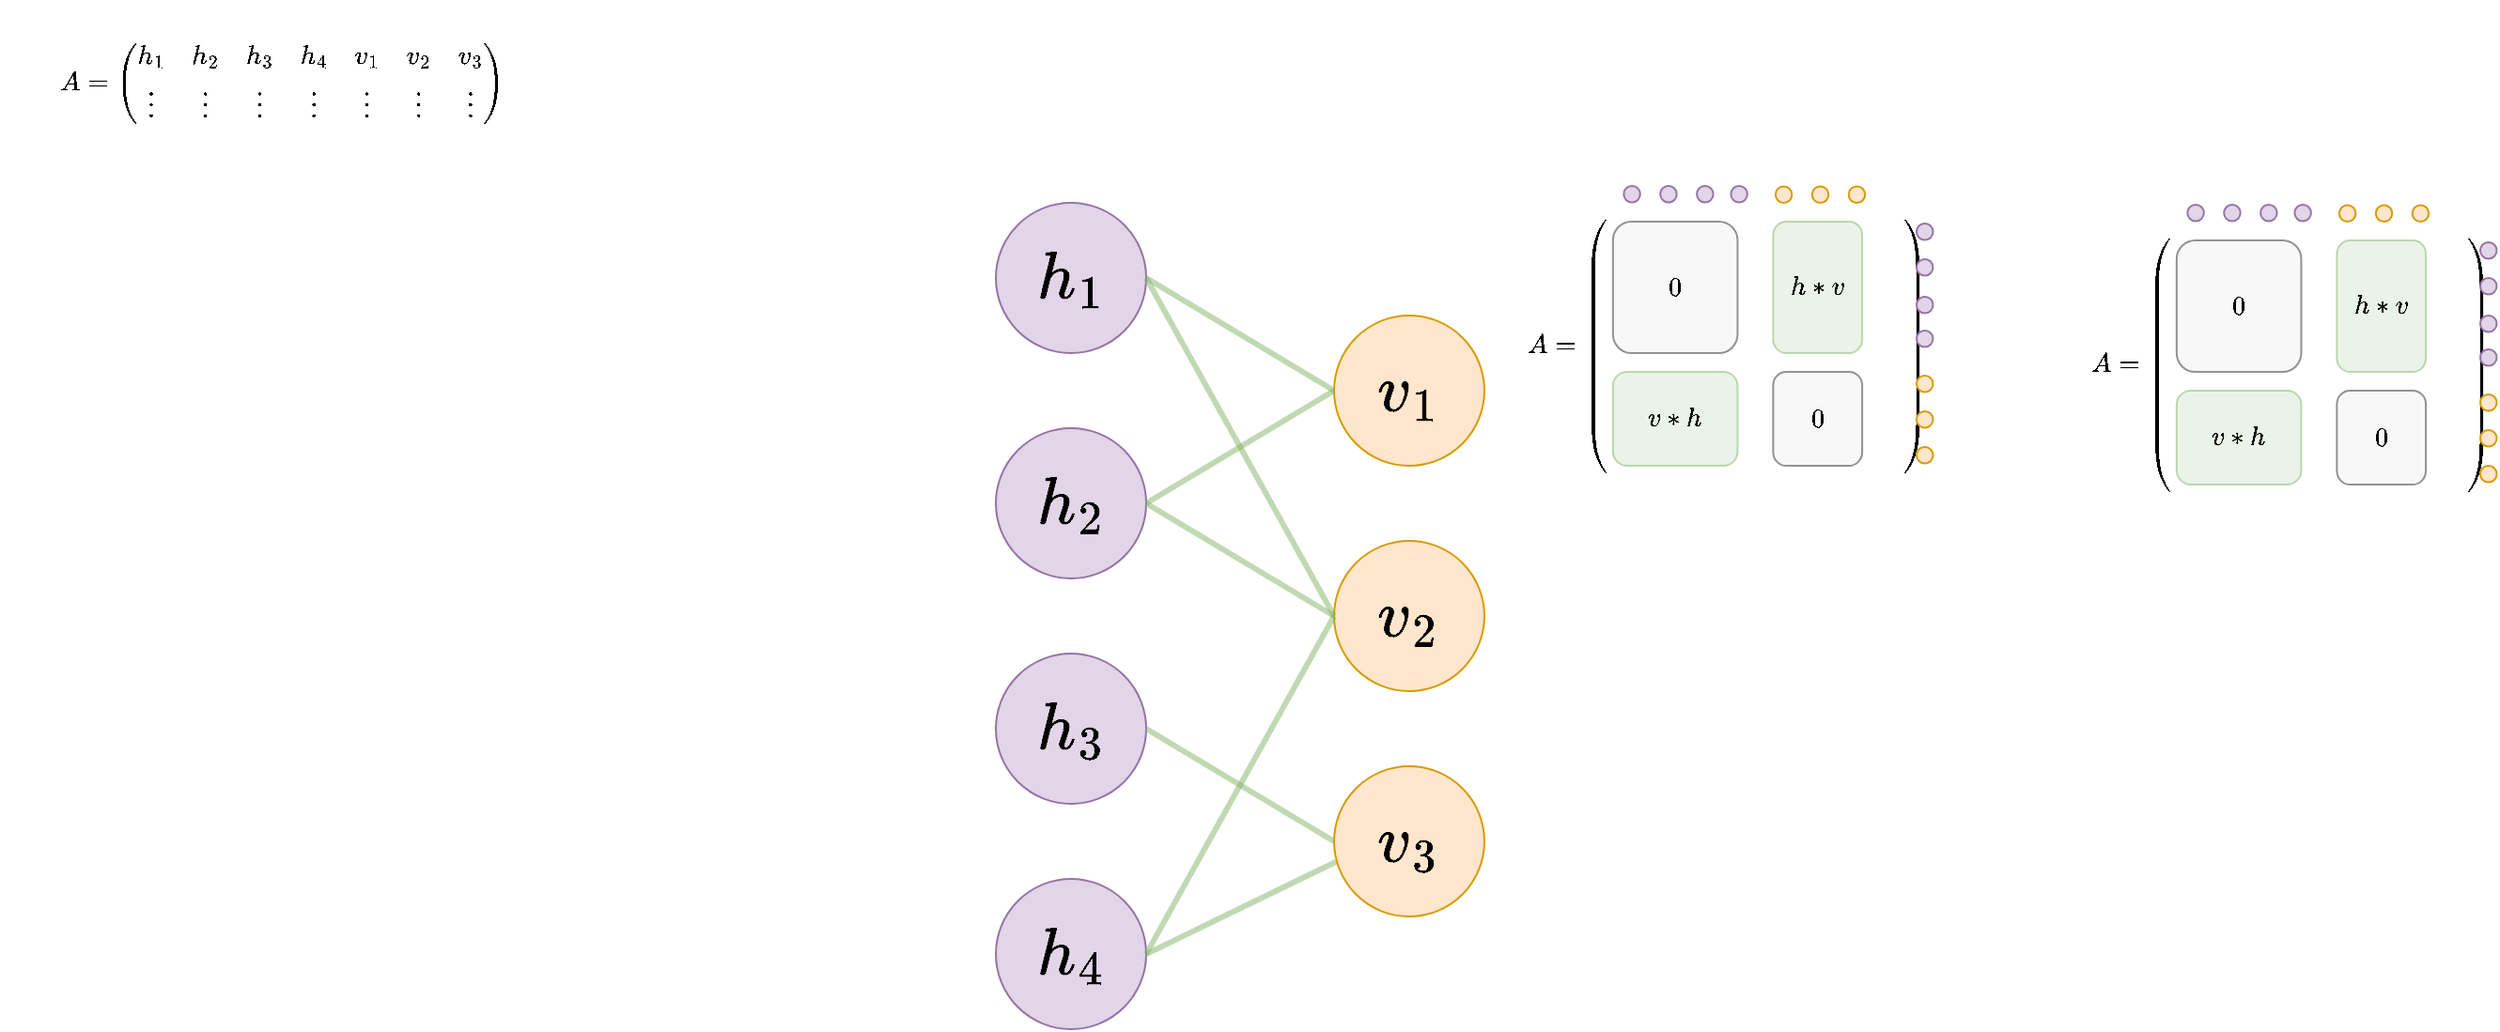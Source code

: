 <mxfile version="21.3.6">
  <diagram name="Page-1" id="SaiECR1aVyFzCrkEcASR">
    <mxGraphModel dx="1820" dy="601" grid="1" gridSize="10" guides="1" tooltips="1" connect="1" arrows="1" fold="1" page="1" pageScale="1" pageWidth="827" pageHeight="1169" math="1" shadow="0">
      <root>
        <mxCell id="0" />
        <mxCell id="1" parent="0" />
        <mxCell id="s-QliCvLDeloG9_EeZUe-4" value="" style="ellipse;whiteSpace=wrap;html=1;aspect=fixed;fillColor=#e1d5e7;strokeColor=#9673a6;" parent="1" vertex="1">
          <mxGeometry x="240" y="360" width="80" height="80" as="geometry" />
        </mxCell>
        <mxCell id="s-QliCvLDeloG9_EeZUe-6" value="" style="ellipse;whiteSpace=wrap;html=1;aspect=fixed;fillColor=#e1d5e7;strokeColor=#9673a6;" parent="1" vertex="1">
          <mxGeometry x="240" y="480" width="80" height="80" as="geometry" />
        </mxCell>
        <mxCell id="s-QliCvLDeloG9_EeZUe-7" value="" style="ellipse;whiteSpace=wrap;html=1;aspect=fixed;fillColor=#e1d5e7;strokeColor=#9673a6;" parent="1" vertex="1">
          <mxGeometry x="240" y="240" width="80" height="80" as="geometry" />
        </mxCell>
        <mxCell id="s-QliCvLDeloG9_EeZUe-8" value="" style="ellipse;whiteSpace=wrap;html=1;aspect=fixed;fillColor=#e1d5e7;strokeColor=#9673a6;" parent="1" vertex="1">
          <mxGeometry x="240" y="120" width="80" height="80" as="geometry" />
        </mxCell>
        <mxCell id="s-QliCvLDeloG9_EeZUe-9" value="" style="ellipse;whiteSpace=wrap;html=1;aspect=fixed;fillColor=#ffe6cc;strokeColor=#d79b00;" parent="1" vertex="1">
          <mxGeometry x="420" y="420" width="80" height="80" as="geometry" />
        </mxCell>
        <mxCell id="s-QliCvLDeloG9_EeZUe-11" value="" style="ellipse;whiteSpace=wrap;html=1;aspect=fixed;fillColor=#ffe6cc;strokeColor=#d79b00;" parent="1" vertex="1">
          <mxGeometry x="420" y="300" width="80" height="80" as="geometry" />
        </mxCell>
        <mxCell id="s-QliCvLDeloG9_EeZUe-12" value="" style="ellipse;whiteSpace=wrap;html=1;aspect=fixed;fillColor=#ffe6cc;strokeColor=#d79b00;" parent="1" vertex="1">
          <mxGeometry x="420" y="180" width="80" height="80" as="geometry" />
        </mxCell>
        <mxCell id="s-QliCvLDeloG9_EeZUe-14" value="" style="endArrow=none;html=1;rounded=0;exitX=1;exitY=0.5;exitDx=0;exitDy=0;entryX=0;entryY=0.5;entryDx=0;entryDy=0;fillColor=#d5e8d4;strokeColor=#82b366;endSize=6;strokeWidth=3;opacity=50;" parent="1" source="s-QliCvLDeloG9_EeZUe-8" target="s-QliCvLDeloG9_EeZUe-12" edge="1">
          <mxGeometry width="50" height="50" relative="1" as="geometry">
            <mxPoint x="610" y="430" as="sourcePoint" />
            <mxPoint x="420" y="230" as="targetPoint" />
          </mxGeometry>
        </mxCell>
        <mxCell id="s-QliCvLDeloG9_EeZUe-16" value="" style="endArrow=none;html=1;rounded=0;entryX=0;entryY=0.5;entryDx=0;entryDy=0;fillColor=#d5e8d4;strokeColor=#82b366;endSize=6;strokeWidth=3;opacity=50;" parent="1" target="s-QliCvLDeloG9_EeZUe-11" edge="1">
          <mxGeometry width="50" height="50" relative="1" as="geometry">
            <mxPoint x="320" y="160" as="sourcePoint" />
            <mxPoint x="414" y="260" as="targetPoint" />
          </mxGeometry>
        </mxCell>
        <mxCell id="s-QliCvLDeloG9_EeZUe-17" value="" style="endArrow=none;html=1;rounded=0;fillColor=#d5e8d4;strokeColor=#82b366;endSize=6;strokeWidth=3;exitX=1;exitY=0.5;exitDx=0;exitDy=0;entryX=0;entryY=0.5;entryDx=0;entryDy=0;opacity=50;" parent="1" source="s-QliCvLDeloG9_EeZUe-7" target="s-QliCvLDeloG9_EeZUe-11" edge="1">
          <mxGeometry width="50" height="50" relative="1" as="geometry">
            <mxPoint x="330" y="170" as="sourcePoint" />
            <mxPoint x="420" y="340" as="targetPoint" />
          </mxGeometry>
        </mxCell>
        <mxCell id="s-QliCvLDeloG9_EeZUe-18" value="" style="endArrow=none;html=1;rounded=0;exitX=1;exitY=0.5;exitDx=0;exitDy=0;entryX=0;entryY=0.5;entryDx=0;entryDy=0;fillColor=#d5e8d4;strokeColor=#82b366;endSize=6;strokeWidth=3;opacity=50;" parent="1" source="s-QliCvLDeloG9_EeZUe-4" target="s-QliCvLDeloG9_EeZUe-9" edge="1">
          <mxGeometry width="50" height="50" relative="1" as="geometry">
            <mxPoint x="320" y="420" as="sourcePoint" />
            <mxPoint x="420" y="480" as="targetPoint" />
          </mxGeometry>
        </mxCell>
        <mxCell id="s-QliCvLDeloG9_EeZUe-19" value="" style="endArrow=none;html=1;rounded=0;exitX=1;exitY=0.5;exitDx=0;exitDy=0;entryX=0.013;entryY=0.636;entryDx=0;entryDy=0;fillColor=#d5e8d4;strokeColor=#82b366;endSize=6;strokeWidth=3;entryPerimeter=0;opacity=50;" parent="1" source="s-QliCvLDeloG9_EeZUe-6" target="s-QliCvLDeloG9_EeZUe-9" edge="1">
          <mxGeometry width="50" height="50" relative="1" as="geometry">
            <mxPoint x="330" y="410" as="sourcePoint" />
            <mxPoint x="430" y="470" as="targetPoint" />
          </mxGeometry>
        </mxCell>
        <mxCell id="s-QliCvLDeloG9_EeZUe-20" value="" style="endArrow=none;html=1;rounded=0;exitX=1;exitY=0.5;exitDx=0;exitDy=0;entryX=0;entryY=0.5;entryDx=0;entryDy=0;fillColor=#d5e8d4;strokeColor=#82b366;endSize=6;strokeWidth=3;opacity=50;" parent="1" source="s-QliCvLDeloG9_EeZUe-6" target="s-QliCvLDeloG9_EeZUe-11" edge="1">
          <mxGeometry width="50" height="50" relative="1" as="geometry">
            <mxPoint x="313" y="509" as="sourcePoint" />
            <mxPoint x="414" y="460" as="targetPoint" />
          </mxGeometry>
        </mxCell>
        <mxCell id="s-QliCvLDeloG9_EeZUe-36" value="&lt;font style=&quot;font-size: 30px;&quot;&gt;$$h_1$$&lt;/font&gt;" style="text;html=1;strokeColor=none;fillColor=none;align=center;verticalAlign=middle;whiteSpace=wrap;rounded=0;" parent="1" vertex="1">
          <mxGeometry x="240" y="140" width="80" height="40" as="geometry" />
        </mxCell>
        <mxCell id="s-QliCvLDeloG9_EeZUe-39" value="&lt;font style=&quot;font-size: 30px;&quot;&gt;$$h_2$$&lt;/font&gt;" style="text;html=1;strokeColor=none;fillColor=none;align=center;verticalAlign=middle;whiteSpace=wrap;rounded=0;" parent="1" vertex="1">
          <mxGeometry x="240" y="260" width="80" height="40" as="geometry" />
        </mxCell>
        <mxCell id="s-QliCvLDeloG9_EeZUe-40" value="&lt;font style=&quot;font-size: 30px;&quot;&gt;$$h_3$$&lt;/font&gt;" style="text;html=1;strokeColor=none;fillColor=none;align=center;verticalAlign=middle;whiteSpace=wrap;rounded=0;" parent="1" vertex="1">
          <mxGeometry x="240" y="380" width="80" height="40" as="geometry" />
        </mxCell>
        <mxCell id="s-QliCvLDeloG9_EeZUe-41" value="&lt;font style=&quot;font-size: 30px;&quot;&gt;$$h_4$$&lt;/font&gt;" style="text;html=1;strokeColor=none;fillColor=none;align=center;verticalAlign=middle;whiteSpace=wrap;rounded=0;" parent="1" vertex="1">
          <mxGeometry x="240" y="500" width="80" height="40" as="geometry" />
        </mxCell>
        <mxCell id="s-QliCvLDeloG9_EeZUe-42" value="" style="endArrow=none;html=1;rounded=0;fillColor=#d5e8d4;strokeColor=#82b366;endSize=6;strokeWidth=3;exitX=1;exitY=0.5;exitDx=0;exitDy=0;entryX=0;entryY=0.5;entryDx=0;entryDy=0;opacity=50;" parent="1" source="s-QliCvLDeloG9_EeZUe-39" target="s-QliCvLDeloG9_EeZUe-12" edge="1">
          <mxGeometry width="50" height="50" relative="1" as="geometry">
            <mxPoint x="330" y="290" as="sourcePoint" />
            <mxPoint x="430" y="350" as="targetPoint" />
          </mxGeometry>
        </mxCell>
        <mxCell id="s-QliCvLDeloG9_EeZUe-44" value="&lt;font style=&quot;font-size: 30px;&quot;&gt;$$v_3$$&lt;/font&gt;" style="text;html=1;strokeColor=none;fillColor=none;align=center;verticalAlign=middle;whiteSpace=wrap;rounded=0;" parent="1" vertex="1">
          <mxGeometry x="420" y="440" width="80" height="40" as="geometry" />
        </mxCell>
        <mxCell id="s-QliCvLDeloG9_EeZUe-45" value="&lt;font style=&quot;font-size: 30px;&quot;&gt;$$v_2$$&lt;/font&gt;" style="text;html=1;strokeColor=none;fillColor=none;align=center;verticalAlign=middle;whiteSpace=wrap;rounded=0;" parent="1" vertex="1">
          <mxGeometry x="420" y="320" width="80" height="40" as="geometry" />
        </mxCell>
        <mxCell id="s-QliCvLDeloG9_EeZUe-46" value="&lt;font style=&quot;font-size: 30px;&quot;&gt;$$v_1$$&lt;/font&gt;" style="text;html=1;strokeColor=none;fillColor=none;align=center;verticalAlign=middle;whiteSpace=wrap;rounded=0;" parent="1" vertex="1">
          <mxGeometry x="420" y="200" width="80" height="40" as="geometry" />
        </mxCell>
        <mxCell id="s-QliCvLDeloG9_EeZUe-49" value="&lt;font style=&quot;font-size: 12px;&quot;&gt;$$ A =&lt;br&gt;\begin{pmatrix}&lt;br&gt;&amp;nbsp; h_1 &amp;amp; h_2 &amp;amp; h_3 &amp;amp; h_4 &amp;amp; v_1 &amp;amp; v_2 &amp;amp; v_3 \\&lt;br&gt;\vdots &amp;amp; \vdots &amp;amp; \vdots &amp;amp; \vdots &amp;amp; \vdots &amp;amp; \vdots &amp;amp; \vdots&lt;br&gt;\end{pmatrix}&lt;br&gt;$$&amp;nbsp;&lt;br&gt;&amp;nbsp;&lt;br&gt;&lt;/font&gt;" style="text;html=1;strokeColor=none;fillColor=none;align=center;verticalAlign=middle;whiteSpace=wrap;rounded=0;" parent="1" vertex="1">
          <mxGeometry x="-290" y="30" width="300" height="80" as="geometry" />
        </mxCell>
        <mxCell id="i3affyTTZf7D_yzO-vb2-24" value="" style="group" vertex="1" connectable="0" parent="1">
          <mxGeometry x="540" y="110" width="180" height="150" as="geometry" />
        </mxCell>
        <mxCell id="i3affyTTZf7D_yzO-vb2-2" value="$$A =&amp;nbsp;&lt;br style=&quot;border-color: var(--border-color);&quot;&gt;\begin{pmatrix}&lt;br style=&quot;border-color: var(--border-color);&quot;&gt;&amp;amp;&amp;nbsp;\quad&amp;nbsp;&amp;nbsp;\quad &amp;amp;&amp;nbsp;\quad &amp;amp;&amp;nbsp;\quad &amp;amp;&amp;nbsp;\quad &amp;amp;&amp;nbsp;\\&lt;br style=&quot;border-color: var(--border-color);&quot;&gt;&amp;amp;&amp;nbsp; &amp;amp;&amp;nbsp; &amp;amp;&amp;nbsp; &amp;amp;&amp;nbsp; &amp;amp;&amp;nbsp; &amp;amp; \\&lt;br style=&quot;border-color: var(--border-color);&quot;&gt;&amp;amp;&amp;nbsp; &amp;amp;&amp;nbsp; &amp;amp;&amp;nbsp; &amp;amp;&amp;nbsp; &amp;amp;&amp;nbsp; &amp;amp;&amp;nbsp;\\&lt;br style=&quot;border-color: var(--border-color);&quot;&gt;&amp;amp;&amp;nbsp; &amp;amp;&amp;nbsp; &amp;amp;&amp;nbsp; &amp;amp;&amp;nbsp; &amp;amp;&amp;nbsp; &amp;amp; \\&lt;br style=&quot;border-color: var(--border-color);&quot;&gt;&amp;amp;&amp;nbsp; &amp;amp;&amp;nbsp; &amp;amp;&amp;nbsp; &amp;amp;&amp;nbsp; &amp;amp;&amp;nbsp; &amp;amp;&amp;nbsp;\\&lt;br style=&quot;border-color: var(--border-color);&quot;&gt;&amp;amp;&amp;nbsp; &amp;amp;&amp;nbsp; &amp;amp;&amp;nbsp; &amp;amp;&amp;nbsp; &amp;amp;&amp;nbsp; &amp;amp;&amp;nbsp;\\&lt;br style=&quot;border-color: var(--border-color);&quot;&gt;&amp;amp;&amp;nbsp; &amp;amp;&amp;nbsp; &amp;amp;&amp;nbsp; &amp;amp;&amp;nbsp; &amp;amp;&amp;nbsp; &amp;amp;&amp;nbsp;\\&lt;br style=&quot;border-color: var(--border-color);&quot;&gt;\end{pmatrix}&lt;br style=&quot;border-color: var(--border-color);&quot;&gt;$$" style="text;whiteSpace=wrap;html=1;movable=1;resizable=1;rotatable=1;deletable=1;editable=1;locked=0;connectable=1;container=0;" vertex="1" parent="i3affyTTZf7D_yzO-vb2-24">
          <mxGeometry x="-18.947" width="198.947" height="70" as="geometry" />
        </mxCell>
        <mxCell id="i3affyTTZf7D_yzO-vb2-9" value="" style="rounded=1;whiteSpace=wrap;html=1;fillColor=#d5e8d4;strokeColor=#82b366;opacity=50;movable=1;resizable=1;rotatable=1;deletable=1;editable=1;locked=0;connectable=1;container=0;" vertex="1" parent="i3affyTTZf7D_yzO-vb2-24">
          <mxGeometry x="28.421" y="100" width="66.316" height="50" as="geometry" />
        </mxCell>
        <mxCell id="i3affyTTZf7D_yzO-vb2-10" value="" style="rounded=1;whiteSpace=wrap;html=1;fillColor=#f5f5f5;strokeColor=#666666;opacity=70;movable=1;resizable=1;rotatable=1;deletable=1;editable=1;locked=0;connectable=1;container=0;fontColor=#333333;" vertex="1" parent="i3affyTTZf7D_yzO-vb2-24">
          <mxGeometry x="113.684" y="100" width="47.368" height="50" as="geometry" />
        </mxCell>
        <mxCell id="i3affyTTZf7D_yzO-vb2-11" value="" style="rounded=1;whiteSpace=wrap;html=1;fillColor=#f5f5f5;strokeColor=#666666;opacity=70;movable=1;resizable=1;rotatable=1;deletable=1;editable=1;locked=0;connectable=1;container=0;fontColor=#333333;" vertex="1" parent="i3affyTTZf7D_yzO-vb2-24">
          <mxGeometry x="28.421" y="20" width="66.316" height="70" as="geometry" />
        </mxCell>
        <mxCell id="i3affyTTZf7D_yzO-vb2-12" value="" style="rounded=1;whiteSpace=wrap;html=1;fillColor=#d5e8d4;strokeColor=#82b366;opacity=50;movable=1;resizable=1;rotatable=1;deletable=1;editable=1;locked=0;connectable=1;container=0;" vertex="1" parent="i3affyTTZf7D_yzO-vb2-24">
          <mxGeometry x="113.684" y="20" width="47.368" height="70" as="geometry" />
        </mxCell>
        <mxCell id="i3affyTTZf7D_yzO-vb2-14" value="$$0$$" style="text;html=1;strokeColor=none;fillColor=none;align=center;verticalAlign=middle;whiteSpace=wrap;rounded=0;movable=1;resizable=1;rotatable=1;deletable=1;editable=1;locked=0;connectable=1;container=0;" vertex="1" parent="i3affyTTZf7D_yzO-vb2-24">
          <mxGeometry x="33.158" y="40" width="56.842" height="30" as="geometry" />
        </mxCell>
        <mxCell id="i3affyTTZf7D_yzO-vb2-19" value="$$0$$" style="text;html=1;strokeColor=none;fillColor=none;align=center;verticalAlign=middle;whiteSpace=wrap;rounded=0;movable=1;resizable=1;rotatable=1;deletable=1;editable=1;locked=0;connectable=1;container=0;" vertex="1" parent="i3affyTTZf7D_yzO-vb2-24">
          <mxGeometry x="108.947" y="110" width="56.842" height="30" as="geometry" />
        </mxCell>
        <mxCell id="i3affyTTZf7D_yzO-vb2-20" value="$$h*v$$" style="text;html=1;strokeColor=none;fillColor=none;align=center;verticalAlign=middle;whiteSpace=wrap;rounded=0;movable=1;resizable=1;rotatable=1;deletable=1;editable=1;locked=0;connectable=1;container=0;" vertex="1" parent="i3affyTTZf7D_yzO-vb2-24">
          <mxGeometry x="108.947" y="40" width="56.842" height="30" as="geometry" />
        </mxCell>
        <mxCell id="i3affyTTZf7D_yzO-vb2-21" value="$$v*h$$" style="text;html=1;strokeColor=none;fillColor=none;align=center;verticalAlign=middle;whiteSpace=wrap;rounded=0;movable=1;resizable=1;rotatable=1;deletable=1;editable=1;locked=0;connectable=1;container=0;" vertex="1" parent="i3affyTTZf7D_yzO-vb2-24">
          <mxGeometry x="33.158" y="110" width="56.842" height="30" as="geometry" />
        </mxCell>
        <mxCell id="i3affyTTZf7D_yzO-vb2-35" value="" style="group" vertex="1" connectable="0" parent="i3affyTTZf7D_yzO-vb2-24">
          <mxGeometry x="34.16" y="1" width="70" height="10" as="geometry" />
        </mxCell>
        <mxCell id="i3affyTTZf7D_yzO-vb2-28" value="" style="ellipse;whiteSpace=wrap;html=1;aspect=fixed;fillColor=#e1d5e7;strokeColor=#9673a6;" vertex="1" parent="i3affyTTZf7D_yzO-vb2-35">
          <mxGeometry width="8.75" height="8.75" as="geometry" />
        </mxCell>
        <mxCell id="i3affyTTZf7D_yzO-vb2-32" value="" style="ellipse;whiteSpace=wrap;html=1;aspect=fixed;fillColor=#e1d5e7;strokeColor=#9673a6;" vertex="1" parent="i3affyTTZf7D_yzO-vb2-35">
          <mxGeometry x="19.444" width="8.75" height="8.75" as="geometry" />
        </mxCell>
        <mxCell id="i3affyTTZf7D_yzO-vb2-33" value="" style="ellipse;whiteSpace=wrap;html=1;aspect=fixed;fillColor=#e1d5e7;strokeColor=#9673a6;" vertex="1" parent="i3affyTTZf7D_yzO-vb2-35">
          <mxGeometry x="38.889" width="8.75" height="8.75" as="geometry" />
        </mxCell>
        <mxCell id="i3affyTTZf7D_yzO-vb2-34" value="" style="ellipse;whiteSpace=wrap;html=1;aspect=fixed;fillColor=#e1d5e7;strokeColor=#9673a6;" vertex="1" parent="i3affyTTZf7D_yzO-vb2-35">
          <mxGeometry x="57.037" width="8.75" height="8.75" as="geometry" />
        </mxCell>
        <mxCell id="i3affyTTZf7D_yzO-vb2-42" value="" style="group" vertex="1" connectable="0" parent="i3affyTTZf7D_yzO-vb2-24">
          <mxGeometry x="114.95" y="1.25" width="47.639" height="8.75" as="geometry" />
        </mxCell>
        <mxCell id="i3affyTTZf7D_yzO-vb2-38" value="" style="ellipse;whiteSpace=wrap;html=1;aspect=fixed;fillColor=#ffe6cc;strokeColor=#d79b00;container=0;" vertex="1" parent="i3affyTTZf7D_yzO-vb2-42">
          <mxGeometry width="8.75" height="8.75" as="geometry" />
        </mxCell>
        <mxCell id="i3affyTTZf7D_yzO-vb2-39" value="" style="ellipse;whiteSpace=wrap;html=1;aspect=fixed;fillColor=#ffe6cc;strokeColor=#d79b00;container=0;" vertex="1" parent="i3affyTTZf7D_yzO-vb2-42">
          <mxGeometry x="19.444" width="8.75" height="8.75" as="geometry" />
        </mxCell>
        <mxCell id="i3affyTTZf7D_yzO-vb2-40" value="" style="ellipse;whiteSpace=wrap;html=1;aspect=fixed;fillColor=#ffe6cc;strokeColor=#d79b00;container=0;" vertex="1" parent="i3affyTTZf7D_yzO-vb2-42">
          <mxGeometry x="38.889" width="8.75" height="8.75" as="geometry" />
        </mxCell>
        <mxCell id="i3affyTTZf7D_yzO-vb2-52" value="" style="group;flipV=0;flipH=0;rotation=90;" vertex="1" connectable="0" parent="1">
          <mxGeometry x="670" y="190" width="128.429" height="10" as="geometry" />
        </mxCell>
        <mxCell id="i3affyTTZf7D_yzO-vb2-43" value="" style="group;rotation=90;" vertex="1" connectable="0" parent="i3affyTTZf7D_yzO-vb2-52">
          <mxGeometry x="29" y="-29" width="70" height="10" as="geometry" />
        </mxCell>
        <mxCell id="i3affyTTZf7D_yzO-vb2-44" value="" style="ellipse;whiteSpace=wrap;html=1;aspect=fixed;fillColor=#e1d5e7;strokeColor=#9673a6;flipH=0;flipV=1;rotation=90;" vertex="1" parent="i3affyTTZf7D_yzO-vb2-43">
          <mxGeometry x="31" y="-30" width="8.75" height="8.75" as="geometry" />
        </mxCell>
        <mxCell id="i3affyTTZf7D_yzO-vb2-45" value="" style="ellipse;whiteSpace=wrap;html=1;aspect=fixed;fillColor=#e1d5e7;strokeColor=#9673a6;flipH=0;flipV=1;rotation=90;" vertex="1" parent="i3affyTTZf7D_yzO-vb2-43">
          <mxGeometry x="31" y="-11" width="8.75" height="8.75" as="geometry" />
        </mxCell>
        <mxCell id="i3affyTTZf7D_yzO-vb2-46" value="" style="ellipse;whiteSpace=wrap;html=1;aspect=fixed;fillColor=#e1d5e7;strokeColor=#9673a6;flipH=0;flipV=1;rotation=90;" vertex="1" parent="i3affyTTZf7D_yzO-vb2-43">
          <mxGeometry x="31" y="9" width="8.75" height="8.75" as="geometry" />
        </mxCell>
        <mxCell id="i3affyTTZf7D_yzO-vb2-47" value="" style="ellipse;whiteSpace=wrap;html=1;aspect=fixed;fillColor=#e1d5e7;strokeColor=#9673a6;flipH=0;flipV=1;rotation=90;" vertex="1" parent="i3affyTTZf7D_yzO-vb2-43">
          <mxGeometry x="31" y="27" width="8.75" height="8.75" as="geometry" />
        </mxCell>
        <mxCell id="i3affyTTZf7D_yzO-vb2-48" value="" style="group;flipH=0;flipV=1;rotation=90;" vertex="1" connectable="0" parent="i3affyTTZf7D_yzO-vb2-52">
          <mxGeometry x="41" y="41" width="47.639" height="8.75" as="geometry" />
        </mxCell>
        <mxCell id="i3affyTTZf7D_yzO-vb2-49" value="" style="ellipse;whiteSpace=wrap;html=1;aspect=fixed;fillColor=#ffe6cc;strokeColor=#d79b00;container=0;rotation=90;" vertex="1" parent="i3affyTTZf7D_yzO-vb2-48">
          <mxGeometry x="19" y="-19" width="8.75" height="8.75" as="geometry" />
        </mxCell>
        <mxCell id="i3affyTTZf7D_yzO-vb2-50" value="" style="ellipse;whiteSpace=wrap;html=1;aspect=fixed;fillColor=#ffe6cc;strokeColor=#d79b00;container=0;rotation=90;" vertex="1" parent="i3affyTTZf7D_yzO-vb2-48">
          <mxGeometry x="19" width="8.75" height="8.75" as="geometry" />
        </mxCell>
        <mxCell id="i3affyTTZf7D_yzO-vb2-51" value="" style="ellipse;whiteSpace=wrap;html=1;aspect=fixed;fillColor=#ffe6cc;strokeColor=#d79b00;container=0;rotation=90;" vertex="1" parent="i3affyTTZf7D_yzO-vb2-48">
          <mxGeometry x="19" y="19" width="8.75" height="8.75" as="geometry" />
        </mxCell>
        <mxCell id="i3affyTTZf7D_yzO-vb2-82" value="" style="group" vertex="1" connectable="0" parent="1">
          <mxGeometry x="840" y="120" width="199.214" height="150" as="geometry" />
        </mxCell>
        <mxCell id="i3affyTTZf7D_yzO-vb2-53" value="" style="group" vertex="1" connectable="0" parent="i3affyTTZf7D_yzO-vb2-82">
          <mxGeometry width="180" height="150" as="geometry" />
        </mxCell>
        <mxCell id="i3affyTTZf7D_yzO-vb2-54" value="$$A =&amp;nbsp;&lt;br&gt;\begin{pmatrix}&lt;br&gt;&amp;amp;&amp;nbsp;\quad&amp;nbsp;&amp;nbsp;\quad &amp;amp;&amp;nbsp;\quad &amp;amp;&amp;nbsp;\quad &amp;amp;&amp;nbsp;\quad &amp;amp;&amp;nbsp;\\&lt;br&gt;&amp;amp;&amp;nbsp; &amp;amp;&amp;nbsp; &amp;amp;&amp;nbsp; &amp;amp;&amp;nbsp; &amp;amp;&amp;nbsp; &amp;amp; \\&lt;br&gt;&amp;amp;&amp;nbsp; &amp;amp;&amp;nbsp; &amp;amp;&amp;nbsp; &amp;amp;&amp;nbsp; &amp;amp;&amp;nbsp; &amp;amp;&amp;nbsp;\\&lt;br&gt;&amp;amp;&amp;nbsp; &amp;amp;&amp;nbsp; &amp;amp;&amp;nbsp; &amp;amp;&amp;nbsp; &amp;amp;&amp;nbsp; &amp;amp; \\&lt;br style=&quot;border-color: var(--border-color);&quot;&gt;&amp;amp;&amp;nbsp; &amp;amp;&amp;nbsp; &amp;amp;&amp;nbsp; &amp;amp;&amp;nbsp; &amp;amp;&amp;nbsp; &amp;amp;&amp;nbsp;\\&lt;br style=&quot;border-color: var(--border-color);&quot;&gt;&amp;amp;&amp;nbsp; &amp;amp;&amp;nbsp; &amp;amp;&amp;nbsp; &amp;amp;&amp;nbsp; &amp;amp;&amp;nbsp; &amp;amp;&amp;nbsp;\\&lt;br&gt;&amp;amp;&amp;nbsp; &amp;amp;&amp;nbsp; &amp;amp;&amp;nbsp; &amp;amp;&amp;nbsp; &amp;amp;&amp;nbsp; &amp;amp;&amp;nbsp;\\&lt;br&gt;\end{pmatrix}&lt;br&gt;$$" style="text;whiteSpace=wrap;html=1;movable=1;resizable=1;rotatable=1;deletable=1;editable=1;locked=0;connectable=1;container=0;" vertex="1" parent="i3affyTTZf7D_yzO-vb2-53">
          <mxGeometry x="-18.947" width="198.947" height="70" as="geometry" />
        </mxCell>
        <mxCell id="i3affyTTZf7D_yzO-vb2-55" value="" style="rounded=1;whiteSpace=wrap;html=1;fillColor=#d5e8d4;strokeColor=#82b366;opacity=50;movable=1;resizable=1;rotatable=1;deletable=1;editable=1;locked=0;connectable=1;container=0;" vertex="1" parent="i3affyTTZf7D_yzO-vb2-53">
          <mxGeometry x="28.421" y="100" width="66.316" height="50" as="geometry" />
        </mxCell>
        <mxCell id="i3affyTTZf7D_yzO-vb2-56" value="" style="rounded=1;whiteSpace=wrap;html=1;fillColor=#f5f5f5;strokeColor=#666666;opacity=70;movable=1;resizable=1;rotatable=1;deletable=1;editable=1;locked=0;connectable=1;container=0;fontColor=#333333;" vertex="1" parent="i3affyTTZf7D_yzO-vb2-53">
          <mxGeometry x="113.684" y="100" width="47.368" height="50" as="geometry" />
        </mxCell>
        <mxCell id="i3affyTTZf7D_yzO-vb2-57" value="" style="rounded=1;whiteSpace=wrap;html=1;fillColor=#f5f5f5;strokeColor=#666666;opacity=70;movable=1;resizable=1;rotatable=1;deletable=1;editable=1;locked=0;connectable=1;container=0;fontColor=#333333;" vertex="1" parent="i3affyTTZf7D_yzO-vb2-53">
          <mxGeometry x="28.421" y="20" width="66.316" height="70" as="geometry" />
        </mxCell>
        <mxCell id="i3affyTTZf7D_yzO-vb2-58" value="" style="rounded=1;whiteSpace=wrap;html=1;fillColor=#d5e8d4;strokeColor=#82b366;opacity=50;movable=1;resizable=1;rotatable=1;deletable=1;editable=1;locked=0;connectable=1;container=0;" vertex="1" parent="i3affyTTZf7D_yzO-vb2-53">
          <mxGeometry x="113.684" y="20" width="47.368" height="70" as="geometry" />
        </mxCell>
        <mxCell id="i3affyTTZf7D_yzO-vb2-59" value="$$0$$" style="text;html=1;strokeColor=none;fillColor=none;align=center;verticalAlign=middle;whiteSpace=wrap;rounded=0;movable=1;resizable=1;rotatable=1;deletable=1;editable=1;locked=0;connectable=1;container=0;" vertex="1" parent="i3affyTTZf7D_yzO-vb2-53">
          <mxGeometry x="33.158" y="40" width="56.842" height="30" as="geometry" />
        </mxCell>
        <mxCell id="i3affyTTZf7D_yzO-vb2-60" value="$$0$$" style="text;html=1;strokeColor=none;fillColor=none;align=center;verticalAlign=middle;whiteSpace=wrap;rounded=0;movable=1;resizable=1;rotatable=1;deletable=1;editable=1;locked=0;connectable=1;container=0;" vertex="1" parent="i3affyTTZf7D_yzO-vb2-53">
          <mxGeometry x="108.947" y="110" width="56.842" height="30" as="geometry" />
        </mxCell>
        <mxCell id="i3affyTTZf7D_yzO-vb2-61" value="$$h*v$$" style="text;html=1;strokeColor=none;fillColor=none;align=center;verticalAlign=middle;whiteSpace=wrap;rounded=0;movable=1;resizable=1;rotatable=1;deletable=1;editable=1;locked=0;connectable=1;container=0;" vertex="1" parent="i3affyTTZf7D_yzO-vb2-53">
          <mxGeometry x="108.947" y="40" width="56.842" height="30" as="geometry" />
        </mxCell>
        <mxCell id="i3affyTTZf7D_yzO-vb2-62" value="$$v*h$$" style="text;html=1;strokeColor=none;fillColor=none;align=center;verticalAlign=middle;whiteSpace=wrap;rounded=0;movable=1;resizable=1;rotatable=1;deletable=1;editable=1;locked=0;connectable=1;container=0;" vertex="1" parent="i3affyTTZf7D_yzO-vb2-53">
          <mxGeometry x="33.158" y="110" width="56.842" height="30" as="geometry" />
        </mxCell>
        <mxCell id="i3affyTTZf7D_yzO-vb2-63" value="" style="group" vertex="1" connectable="0" parent="i3affyTTZf7D_yzO-vb2-53">
          <mxGeometry x="34.16" y="1" width="70" height="10" as="geometry" />
        </mxCell>
        <mxCell id="i3affyTTZf7D_yzO-vb2-64" value="" style="ellipse;whiteSpace=wrap;html=1;aspect=fixed;fillColor=#e1d5e7;strokeColor=#9673a6;" vertex="1" parent="i3affyTTZf7D_yzO-vb2-63">
          <mxGeometry width="8.75" height="8.75" as="geometry" />
        </mxCell>
        <mxCell id="i3affyTTZf7D_yzO-vb2-65" value="" style="ellipse;whiteSpace=wrap;html=1;aspect=fixed;fillColor=#e1d5e7;strokeColor=#9673a6;" vertex="1" parent="i3affyTTZf7D_yzO-vb2-63">
          <mxGeometry x="19.444" width="8.75" height="8.75" as="geometry" />
        </mxCell>
        <mxCell id="i3affyTTZf7D_yzO-vb2-66" value="" style="ellipse;whiteSpace=wrap;html=1;aspect=fixed;fillColor=#e1d5e7;strokeColor=#9673a6;" vertex="1" parent="i3affyTTZf7D_yzO-vb2-63">
          <mxGeometry x="38.889" width="8.75" height="8.75" as="geometry" />
        </mxCell>
        <mxCell id="i3affyTTZf7D_yzO-vb2-67" value="" style="ellipse;whiteSpace=wrap;html=1;aspect=fixed;fillColor=#e1d5e7;strokeColor=#9673a6;" vertex="1" parent="i3affyTTZf7D_yzO-vb2-63">
          <mxGeometry x="57.037" width="8.75" height="8.75" as="geometry" />
        </mxCell>
        <mxCell id="i3affyTTZf7D_yzO-vb2-68" value="" style="group" vertex="1" connectable="0" parent="i3affyTTZf7D_yzO-vb2-53">
          <mxGeometry x="114.95" y="1.25" width="47.639" height="8.75" as="geometry" />
        </mxCell>
        <mxCell id="i3affyTTZf7D_yzO-vb2-69" value="" style="ellipse;whiteSpace=wrap;html=1;aspect=fixed;fillColor=#ffe6cc;strokeColor=#d79b00;container=0;" vertex="1" parent="i3affyTTZf7D_yzO-vb2-68">
          <mxGeometry width="8.75" height="8.75" as="geometry" />
        </mxCell>
        <mxCell id="i3affyTTZf7D_yzO-vb2-70" value="" style="ellipse;whiteSpace=wrap;html=1;aspect=fixed;fillColor=#ffe6cc;strokeColor=#d79b00;container=0;" vertex="1" parent="i3affyTTZf7D_yzO-vb2-68">
          <mxGeometry x="19.444" width="8.75" height="8.75" as="geometry" />
        </mxCell>
        <mxCell id="i3affyTTZf7D_yzO-vb2-71" value="" style="ellipse;whiteSpace=wrap;html=1;aspect=fixed;fillColor=#ffe6cc;strokeColor=#d79b00;container=0;" vertex="1" parent="i3affyTTZf7D_yzO-vb2-68">
          <mxGeometry x="38.889" width="8.75" height="8.75" as="geometry" />
        </mxCell>
        <mxCell id="i3affyTTZf7D_yzO-vb2-72" value="" style="group;flipV=0;flipH=0;rotation=90;" vertex="1" connectable="0" parent="i3affyTTZf7D_yzO-vb2-82">
          <mxGeometry x="130" y="80" width="128.429" height="10" as="geometry" />
        </mxCell>
        <mxCell id="i3affyTTZf7D_yzO-vb2-73" value="" style="group;rotation=90;" vertex="1" connectable="0" parent="i3affyTTZf7D_yzO-vb2-72">
          <mxGeometry x="29" y="-29" width="70" height="10" as="geometry" />
        </mxCell>
        <mxCell id="i3affyTTZf7D_yzO-vb2-74" value="" style="ellipse;whiteSpace=wrap;html=1;aspect=fixed;fillColor=#e1d5e7;strokeColor=#9673a6;flipH=0;flipV=1;rotation=90;" vertex="1" parent="i3affyTTZf7D_yzO-vb2-73">
          <mxGeometry x="31" y="-30" width="8.75" height="8.75" as="geometry" />
        </mxCell>
        <mxCell id="i3affyTTZf7D_yzO-vb2-75" value="" style="ellipse;whiteSpace=wrap;html=1;aspect=fixed;fillColor=#e1d5e7;strokeColor=#9673a6;flipH=0;flipV=1;rotation=90;" vertex="1" parent="i3affyTTZf7D_yzO-vb2-73">
          <mxGeometry x="31" y="-11" width="8.75" height="8.75" as="geometry" />
        </mxCell>
        <mxCell id="i3affyTTZf7D_yzO-vb2-76" value="" style="ellipse;whiteSpace=wrap;html=1;aspect=fixed;fillColor=#e1d5e7;strokeColor=#9673a6;flipH=0;flipV=1;rotation=90;" vertex="1" parent="i3affyTTZf7D_yzO-vb2-73">
          <mxGeometry x="31" y="9" width="8.75" height="8.75" as="geometry" />
        </mxCell>
        <mxCell id="i3affyTTZf7D_yzO-vb2-77" value="" style="ellipse;whiteSpace=wrap;html=1;aspect=fixed;fillColor=#e1d5e7;strokeColor=#9673a6;flipH=0;flipV=1;rotation=90;" vertex="1" parent="i3affyTTZf7D_yzO-vb2-73">
          <mxGeometry x="31" y="27" width="8.75" height="8.75" as="geometry" />
        </mxCell>
        <mxCell id="i3affyTTZf7D_yzO-vb2-78" value="" style="group;flipH=0;flipV=1;rotation=90;" vertex="1" connectable="0" parent="i3affyTTZf7D_yzO-vb2-72">
          <mxGeometry x="41" y="41" width="47.639" height="8.75" as="geometry" />
        </mxCell>
        <mxCell id="i3affyTTZf7D_yzO-vb2-79" value="" style="ellipse;whiteSpace=wrap;html=1;aspect=fixed;fillColor=#ffe6cc;strokeColor=#d79b00;container=0;rotation=90;" vertex="1" parent="i3affyTTZf7D_yzO-vb2-78">
          <mxGeometry x="19" y="-19" width="8.75" height="8.75" as="geometry" />
        </mxCell>
        <mxCell id="i3affyTTZf7D_yzO-vb2-80" value="" style="ellipse;whiteSpace=wrap;html=1;aspect=fixed;fillColor=#ffe6cc;strokeColor=#d79b00;container=0;rotation=90;" vertex="1" parent="i3affyTTZf7D_yzO-vb2-78">
          <mxGeometry x="19" width="8.75" height="8.75" as="geometry" />
        </mxCell>
        <mxCell id="i3affyTTZf7D_yzO-vb2-81" value="" style="ellipse;whiteSpace=wrap;html=1;aspect=fixed;fillColor=#ffe6cc;strokeColor=#d79b00;container=0;rotation=90;" vertex="1" parent="i3affyTTZf7D_yzO-vb2-78">
          <mxGeometry x="19" y="19" width="8.75" height="8.75" as="geometry" />
        </mxCell>
      </root>
    </mxGraphModel>
  </diagram>
</mxfile>

